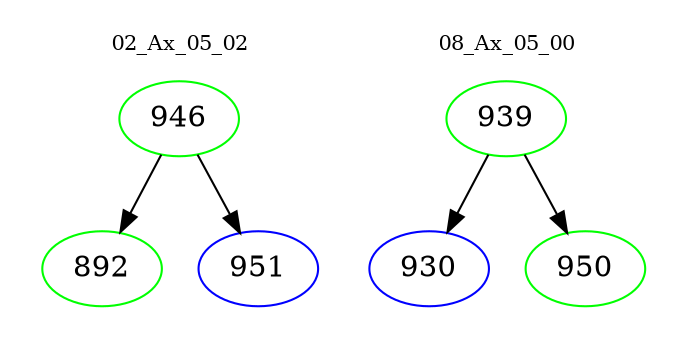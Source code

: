 digraph{
subgraph cluster_0 {
color = white
label = "02_Ax_05_02";
fontsize=10;
T0_946 [label="946", color="green"]
T0_946 -> T0_892 [color="black"]
T0_892 [label="892", color="green"]
T0_946 -> T0_951 [color="black"]
T0_951 [label="951", color="blue"]
}
subgraph cluster_1 {
color = white
label = "08_Ax_05_00";
fontsize=10;
T1_939 [label="939", color="green"]
T1_939 -> T1_930 [color="black"]
T1_930 [label="930", color="blue"]
T1_939 -> T1_950 [color="black"]
T1_950 [label="950", color="green"]
}
}
